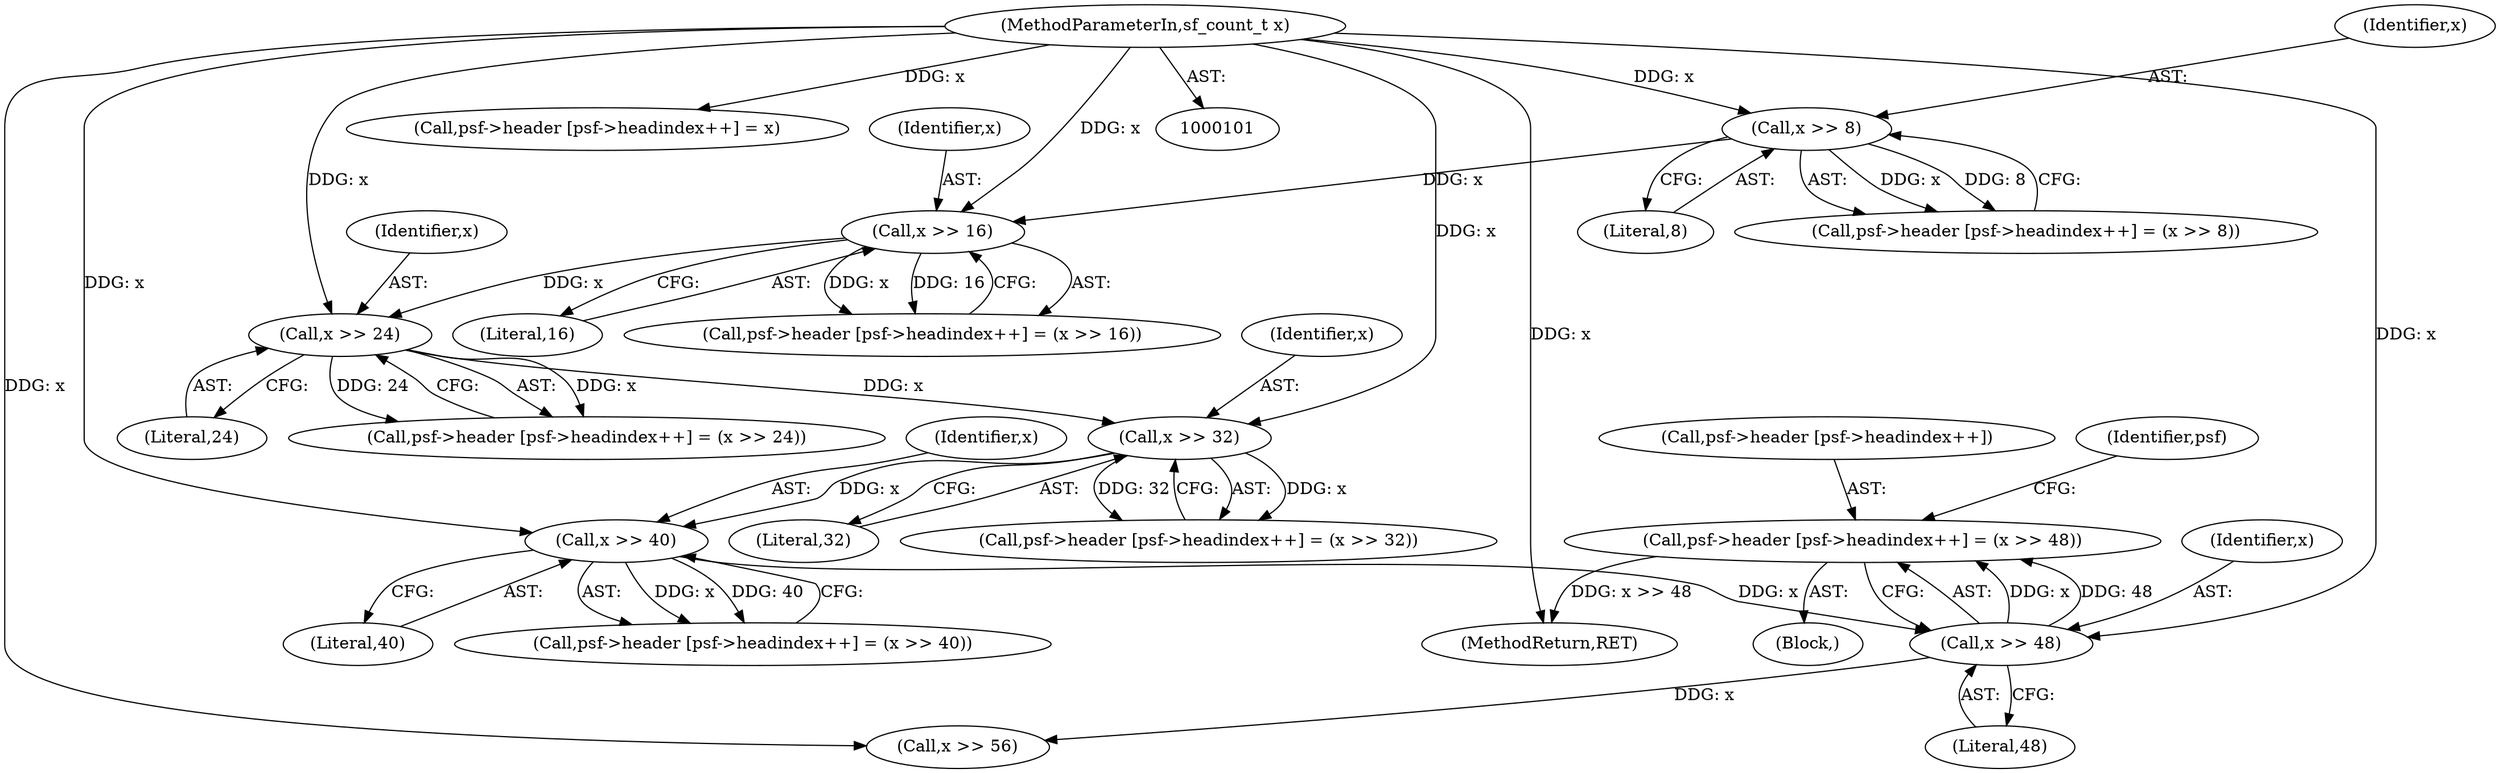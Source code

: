 digraph "1_libsndfile_708e996c87c5fae77b104ccfeb8f6db784c32074_8@array" {
"1000187" [label="(Call,psf->header [psf->headindex++] = (x >> 48))"];
"1000196" [label="(Call,x >> 48)"];
"1000184" [label="(Call,x >> 40)"];
"1000172" [label="(Call,x >> 32)"];
"1000160" [label="(Call,x >> 24)"];
"1000148" [label="(Call,x >> 16)"];
"1000136" [label="(Call,x >> 8)"];
"1000103" [label="(MethodParameterIn,sf_count_t x)"];
"1000116" [label="(Block,)"];
"1000173" [label="(Identifier,x)"];
"1000161" [label="(Identifier,x)"];
"1000137" [label="(Identifier,x)"];
"1000150" [label="(Literal,16)"];
"1000186" [label="(Literal,40)"];
"1000184" [label="(Call,x >> 40)"];
"1000174" [label="(Literal,32)"];
"1000198" [label="(Literal,48)"];
"1000162" [label="(Literal,24)"];
"1000187" [label="(Call,psf->header [psf->headindex++] = (x >> 48))"];
"1000211" [label="(MethodReturn,RET)"];
"1000138" [label="(Literal,8)"];
"1000127" [label="(Call,psf->header [psf->headindex++] = (x >> 8))"];
"1000197" [label="(Identifier,x)"];
"1000117" [label="(Call,psf->header [psf->headindex++] = x)"];
"1000103" [label="(MethodParameterIn,sf_count_t x)"];
"1000139" [label="(Call,psf->header [psf->headindex++] = (x >> 16))"];
"1000175" [label="(Call,psf->header [psf->headindex++] = (x >> 40))"];
"1000196" [label="(Call,x >> 48)"];
"1000148" [label="(Call,x >> 16)"];
"1000163" [label="(Call,psf->header [psf->headindex++] = (x >> 32))"];
"1000149" [label="(Identifier,x)"];
"1000188" [label="(Call,psf->header [psf->headindex++])"];
"1000208" [label="(Call,x >> 56)"];
"1000172" [label="(Call,x >> 32)"];
"1000160" [label="(Call,x >> 24)"];
"1000202" [label="(Identifier,psf)"];
"1000185" [label="(Identifier,x)"];
"1000151" [label="(Call,psf->header [psf->headindex++] = (x >> 24))"];
"1000136" [label="(Call,x >> 8)"];
"1000187" -> "1000116"  [label="AST: "];
"1000187" -> "1000196"  [label="CFG: "];
"1000188" -> "1000187"  [label="AST: "];
"1000196" -> "1000187"  [label="AST: "];
"1000202" -> "1000187"  [label="CFG: "];
"1000187" -> "1000211"  [label="DDG: x >> 48"];
"1000196" -> "1000187"  [label="DDG: x"];
"1000196" -> "1000187"  [label="DDG: 48"];
"1000196" -> "1000198"  [label="CFG: "];
"1000197" -> "1000196"  [label="AST: "];
"1000198" -> "1000196"  [label="AST: "];
"1000184" -> "1000196"  [label="DDG: x"];
"1000103" -> "1000196"  [label="DDG: x"];
"1000196" -> "1000208"  [label="DDG: x"];
"1000184" -> "1000175"  [label="AST: "];
"1000184" -> "1000186"  [label="CFG: "];
"1000185" -> "1000184"  [label="AST: "];
"1000186" -> "1000184"  [label="AST: "];
"1000175" -> "1000184"  [label="CFG: "];
"1000184" -> "1000175"  [label="DDG: x"];
"1000184" -> "1000175"  [label="DDG: 40"];
"1000172" -> "1000184"  [label="DDG: x"];
"1000103" -> "1000184"  [label="DDG: x"];
"1000172" -> "1000163"  [label="AST: "];
"1000172" -> "1000174"  [label="CFG: "];
"1000173" -> "1000172"  [label="AST: "];
"1000174" -> "1000172"  [label="AST: "];
"1000163" -> "1000172"  [label="CFG: "];
"1000172" -> "1000163"  [label="DDG: x"];
"1000172" -> "1000163"  [label="DDG: 32"];
"1000160" -> "1000172"  [label="DDG: x"];
"1000103" -> "1000172"  [label="DDG: x"];
"1000160" -> "1000151"  [label="AST: "];
"1000160" -> "1000162"  [label="CFG: "];
"1000161" -> "1000160"  [label="AST: "];
"1000162" -> "1000160"  [label="AST: "];
"1000151" -> "1000160"  [label="CFG: "];
"1000160" -> "1000151"  [label="DDG: x"];
"1000160" -> "1000151"  [label="DDG: 24"];
"1000148" -> "1000160"  [label="DDG: x"];
"1000103" -> "1000160"  [label="DDG: x"];
"1000148" -> "1000139"  [label="AST: "];
"1000148" -> "1000150"  [label="CFG: "];
"1000149" -> "1000148"  [label="AST: "];
"1000150" -> "1000148"  [label="AST: "];
"1000139" -> "1000148"  [label="CFG: "];
"1000148" -> "1000139"  [label="DDG: x"];
"1000148" -> "1000139"  [label="DDG: 16"];
"1000136" -> "1000148"  [label="DDG: x"];
"1000103" -> "1000148"  [label="DDG: x"];
"1000136" -> "1000127"  [label="AST: "];
"1000136" -> "1000138"  [label="CFG: "];
"1000137" -> "1000136"  [label="AST: "];
"1000138" -> "1000136"  [label="AST: "];
"1000127" -> "1000136"  [label="CFG: "];
"1000136" -> "1000127"  [label="DDG: x"];
"1000136" -> "1000127"  [label="DDG: 8"];
"1000103" -> "1000136"  [label="DDG: x"];
"1000103" -> "1000101"  [label="AST: "];
"1000103" -> "1000211"  [label="DDG: x"];
"1000103" -> "1000117"  [label="DDG: x"];
"1000103" -> "1000208"  [label="DDG: x"];
}
